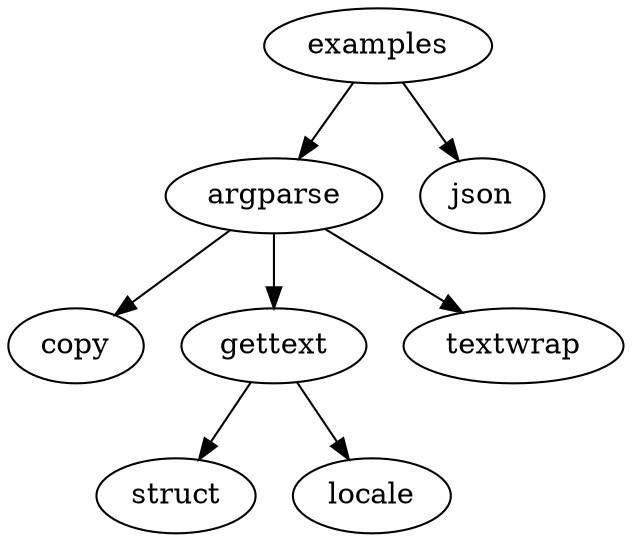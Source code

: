digraph g {
    g0 [label="argparse"]
    g1 [label="copy"]
    g2 [label="gettext"]
    g3 [label="textwrap"]
    g4 [label="struct"]
    g5 [label="locale"]
    g6 [label="examples"]
    g7 [label="json"]
    g0 -> g1
    g0 -> g2
    g0 -> g3
    g2 -> g4
    g2 -> g5
    g6 -> g0
    g6 -> g7
}